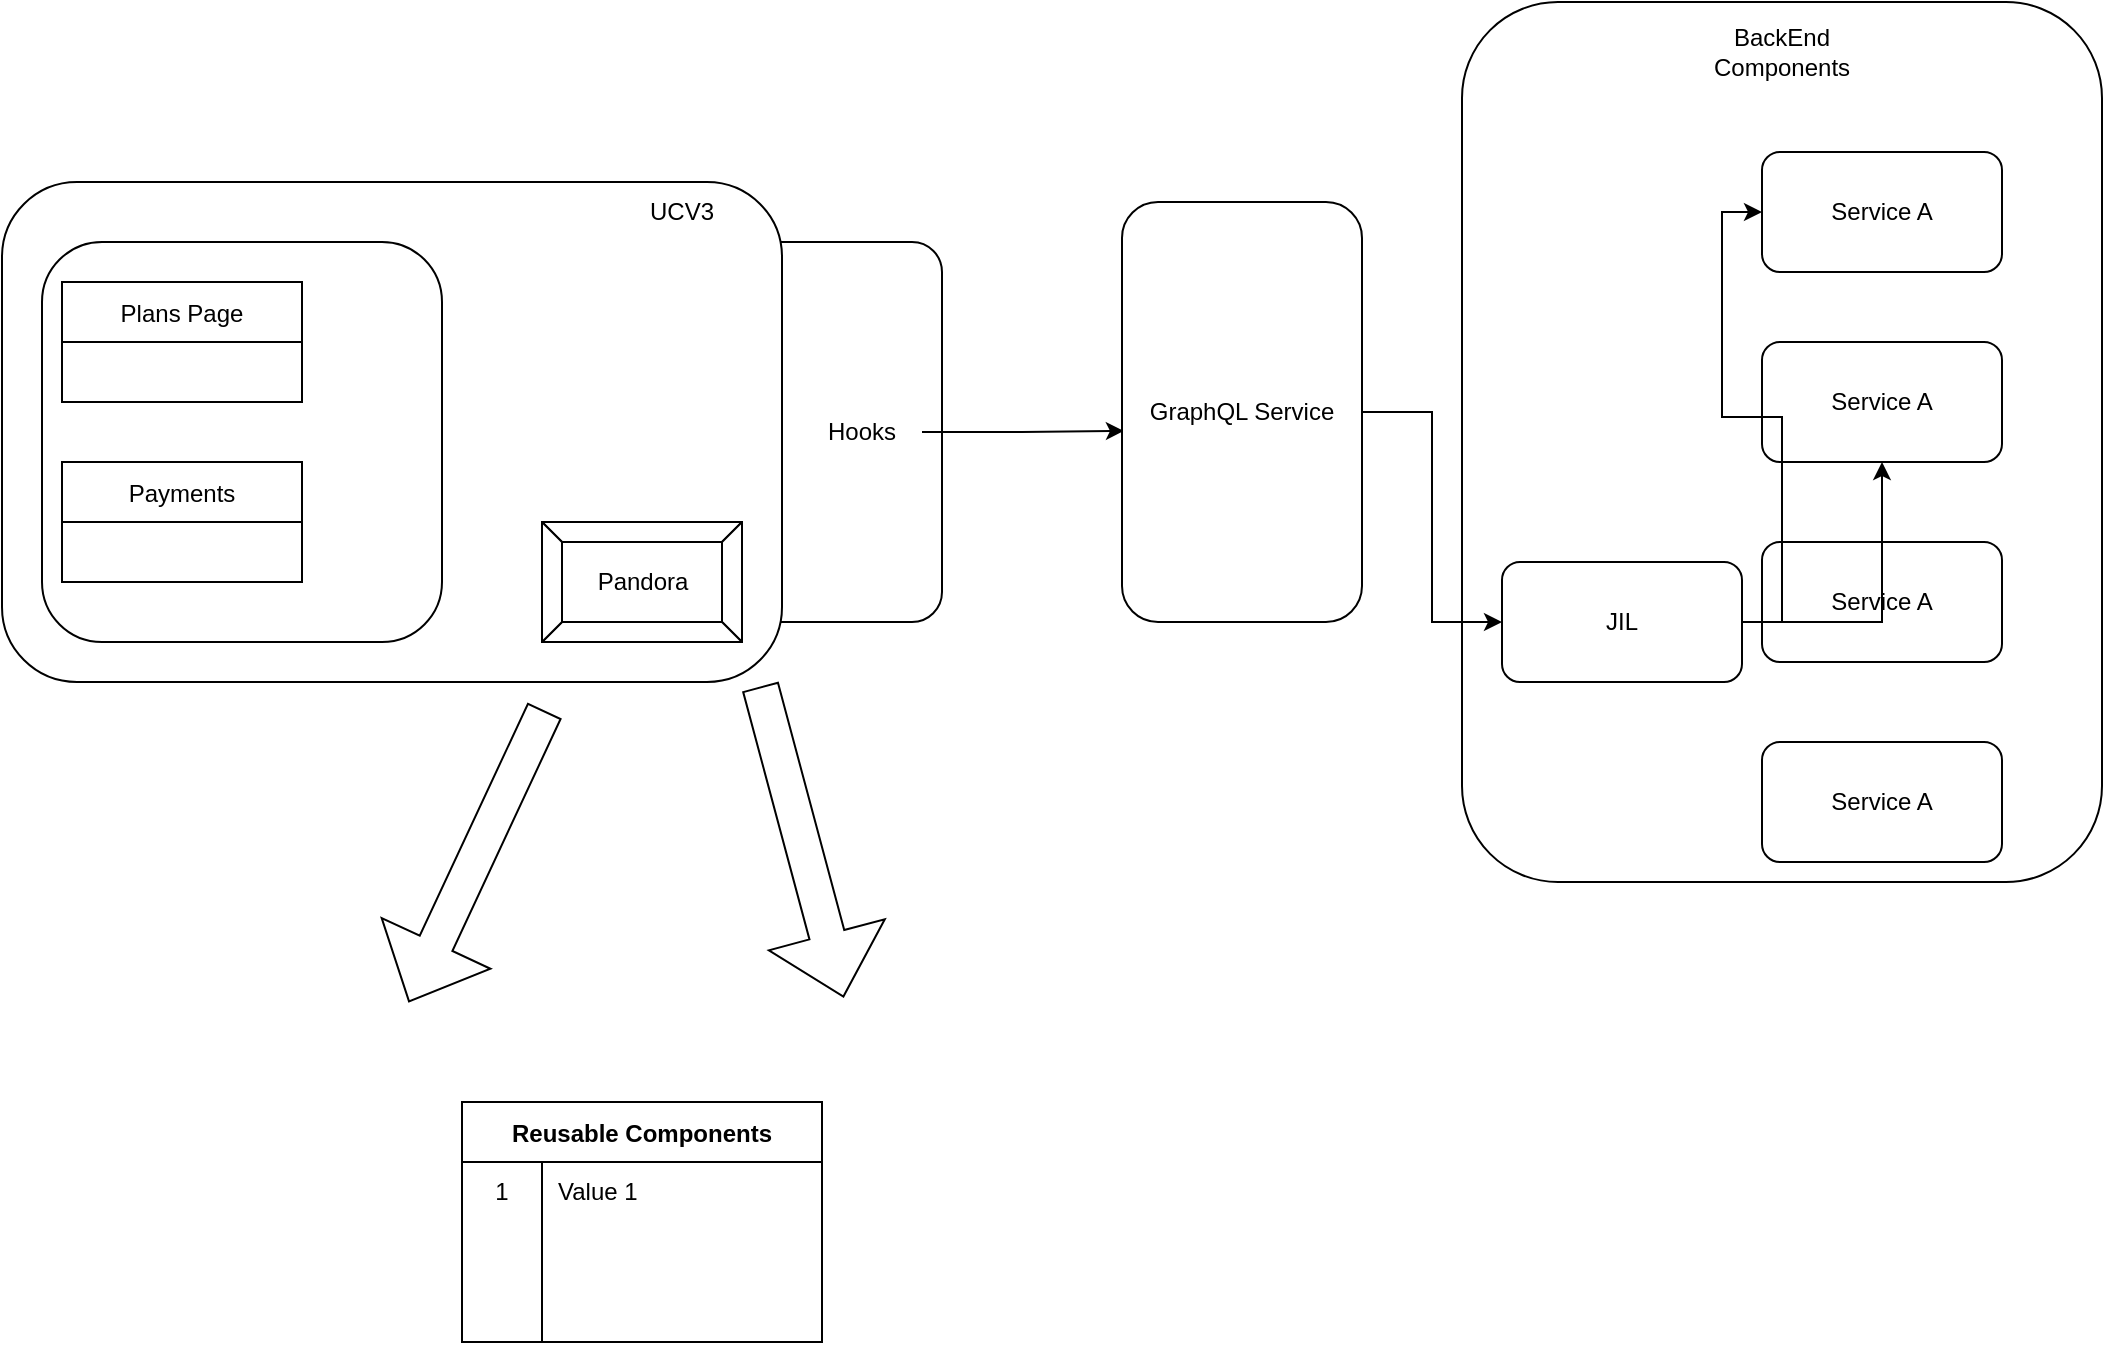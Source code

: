 <mxfile version="17.4.6" type="github">
  <diagram id="Ungvubc4tPQ9Iz61SEhU" name="Page-1">
    <mxGraphModel dx="1186" dy="614" grid="1" gridSize="10" guides="1" tooltips="1" connect="1" arrows="1" fold="1" page="1" pageScale="1" pageWidth="827" pageHeight="1169" math="0" shadow="0">
      <root>
        <mxCell id="0" />
        <mxCell id="1" parent="0" />
        <mxCell id="Y7YsBYXCmDvL7PDoHqza-29" value="" style="rounded=1;whiteSpace=wrap;html=1;" vertex="1" parent="1">
          <mxGeometry x="460" y="160" width="100" height="190" as="geometry" />
        </mxCell>
        <mxCell id="Y7YsBYXCmDvL7PDoHqza-1" value="" style="rounded=1;whiteSpace=wrap;html=1;" vertex="1" parent="1">
          <mxGeometry x="90" y="130" width="390" height="250" as="geometry" />
        </mxCell>
        <mxCell id="Y7YsBYXCmDvL7PDoHqza-2" value="UCV3" style="text;html=1;strokeColor=none;fillColor=none;align=center;verticalAlign=middle;whiteSpace=wrap;rounded=0;" vertex="1" parent="1">
          <mxGeometry x="400" y="130" width="60" height="30" as="geometry" />
        </mxCell>
        <mxCell id="Y7YsBYXCmDvL7PDoHqza-3" value="" style="rounded=1;whiteSpace=wrap;html=1;" vertex="1" parent="1">
          <mxGeometry x="110" y="160" width="200" height="200" as="geometry" />
        </mxCell>
        <mxCell id="Y7YsBYXCmDvL7PDoHqza-5" value="Plans Page" style="swimlane;fontStyle=0;childLayout=stackLayout;horizontal=1;startSize=30;horizontalStack=0;resizeParent=1;resizeParentMax=0;resizeLast=0;collapsible=1;marginBottom=0;" vertex="1" parent="1">
          <mxGeometry x="120" y="180" width="120" height="60" as="geometry" />
        </mxCell>
        <mxCell id="Y7YsBYXCmDvL7PDoHqza-9" value="Payments" style="swimlane;fontStyle=0;childLayout=stackLayout;horizontal=1;startSize=30;horizontalStack=0;resizeParent=1;resizeParentMax=0;resizeLast=0;collapsible=1;marginBottom=0;" vertex="1" parent="1">
          <mxGeometry x="120" y="270" width="120" height="60" as="geometry" />
        </mxCell>
        <mxCell id="Y7YsBYXCmDvL7PDoHqza-10" value="Pandora" style="labelPosition=center;verticalLabelPosition=middle;align=center;html=1;shape=mxgraph.basic.button;dx=10;" vertex="1" parent="1">
          <mxGeometry x="360" y="300" width="100" height="60" as="geometry" />
        </mxCell>
        <mxCell id="Y7YsBYXCmDvL7PDoHqza-11" value="" style="shape=singleArrow;direction=south;whiteSpace=wrap;html=1;rotation=25;" vertex="1" parent="1">
          <mxGeometry x="297.32" y="387.19" width="60" height="160" as="geometry" />
        </mxCell>
        <mxCell id="Y7YsBYXCmDvL7PDoHqza-12" value="" style="shape=singleArrow;direction=south;whiteSpace=wrap;html=1;rotation=-15;" vertex="1" parent="1">
          <mxGeometry x="460" y="380" width="60" height="160" as="geometry" />
        </mxCell>
        <mxCell id="Y7YsBYXCmDvL7PDoHqza-19" value="Reusable Components" style="shape=table;startSize=30;container=1;collapsible=0;childLayout=tableLayout;fixedRows=1;rowLines=0;fontStyle=1;" vertex="1" parent="1">
          <mxGeometry x="320" y="590" width="180" height="120" as="geometry" />
        </mxCell>
        <mxCell id="Y7YsBYXCmDvL7PDoHqza-20" value="" style="shape=tableRow;horizontal=0;startSize=0;swimlaneHead=0;swimlaneBody=0;top=0;left=0;bottom=0;right=0;collapsible=0;dropTarget=0;fillColor=none;points=[[0,0.5],[1,0.5]];portConstraint=eastwest;" vertex="1" parent="Y7YsBYXCmDvL7PDoHqza-19">
          <mxGeometry y="30" width="180" height="30" as="geometry" />
        </mxCell>
        <mxCell id="Y7YsBYXCmDvL7PDoHqza-21" value="1" style="shape=partialRectangle;html=1;whiteSpace=wrap;connectable=0;fillColor=none;top=0;left=0;bottom=0;right=0;overflow=hidden;pointerEvents=1;" vertex="1" parent="Y7YsBYXCmDvL7PDoHqza-20">
          <mxGeometry width="40" height="30" as="geometry">
            <mxRectangle width="40" height="30" as="alternateBounds" />
          </mxGeometry>
        </mxCell>
        <mxCell id="Y7YsBYXCmDvL7PDoHqza-22" value="Value 1" style="shape=partialRectangle;html=1;whiteSpace=wrap;connectable=0;fillColor=none;top=0;left=0;bottom=0;right=0;align=left;spacingLeft=6;overflow=hidden;" vertex="1" parent="Y7YsBYXCmDvL7PDoHqza-20">
          <mxGeometry x="40" width="140" height="30" as="geometry">
            <mxRectangle width="140" height="30" as="alternateBounds" />
          </mxGeometry>
        </mxCell>
        <mxCell id="Y7YsBYXCmDvL7PDoHqza-23" value="" style="shape=tableRow;horizontal=0;startSize=0;swimlaneHead=0;swimlaneBody=0;top=0;left=0;bottom=0;right=0;collapsible=0;dropTarget=0;fillColor=none;points=[[0,0.5],[1,0.5]];portConstraint=eastwest;" vertex="1" parent="Y7YsBYXCmDvL7PDoHqza-19">
          <mxGeometry y="60" width="180" height="30" as="geometry" />
        </mxCell>
        <mxCell id="Y7YsBYXCmDvL7PDoHqza-24" value="" style="shape=partialRectangle;html=1;whiteSpace=wrap;connectable=0;fillColor=none;top=0;left=0;bottom=0;right=0;overflow=hidden;" vertex="1" parent="Y7YsBYXCmDvL7PDoHqza-23">
          <mxGeometry width="40" height="30" as="geometry">
            <mxRectangle width="40" height="30" as="alternateBounds" />
          </mxGeometry>
        </mxCell>
        <mxCell id="Y7YsBYXCmDvL7PDoHqza-25" value="" style="shape=partialRectangle;html=1;whiteSpace=wrap;connectable=0;fillColor=none;top=0;left=0;bottom=0;right=0;align=left;spacingLeft=6;overflow=hidden;" vertex="1" parent="Y7YsBYXCmDvL7PDoHqza-23">
          <mxGeometry x="40" width="140" height="30" as="geometry">
            <mxRectangle width="140" height="30" as="alternateBounds" />
          </mxGeometry>
        </mxCell>
        <mxCell id="Y7YsBYXCmDvL7PDoHqza-26" value="" style="shape=tableRow;horizontal=0;startSize=0;swimlaneHead=0;swimlaneBody=0;top=0;left=0;bottom=0;right=0;collapsible=0;dropTarget=0;fillColor=none;points=[[0,0.5],[1,0.5]];portConstraint=eastwest;" vertex="1" parent="Y7YsBYXCmDvL7PDoHqza-19">
          <mxGeometry y="90" width="180" height="30" as="geometry" />
        </mxCell>
        <mxCell id="Y7YsBYXCmDvL7PDoHqza-27" value="" style="shape=partialRectangle;html=1;whiteSpace=wrap;connectable=0;fillColor=none;top=0;left=0;bottom=0;right=0;overflow=hidden;" vertex="1" parent="Y7YsBYXCmDvL7PDoHqza-26">
          <mxGeometry width="40" height="30" as="geometry">
            <mxRectangle width="40" height="30" as="alternateBounds" />
          </mxGeometry>
        </mxCell>
        <mxCell id="Y7YsBYXCmDvL7PDoHqza-28" value="" style="shape=partialRectangle;html=1;whiteSpace=wrap;connectable=0;fillColor=none;top=0;left=0;bottom=0;right=0;align=left;spacingLeft=6;overflow=hidden;" vertex="1" parent="Y7YsBYXCmDvL7PDoHqza-26">
          <mxGeometry x="40" width="140" height="30" as="geometry">
            <mxRectangle width="140" height="30" as="alternateBounds" />
          </mxGeometry>
        </mxCell>
        <mxCell id="Y7YsBYXCmDvL7PDoHqza-35" style="edgeStyle=orthogonalEdgeStyle;rounded=0;orthogonalLoop=1;jettySize=auto;html=1;entryX=0.008;entryY=0.545;entryDx=0;entryDy=0;entryPerimeter=0;" edge="1" parent="1" source="Y7YsBYXCmDvL7PDoHqza-30" target="Y7YsBYXCmDvL7PDoHqza-31">
          <mxGeometry relative="1" as="geometry" />
        </mxCell>
        <mxCell id="Y7YsBYXCmDvL7PDoHqza-30" value="Hooks" style="text;html=1;strokeColor=none;fillColor=none;align=center;verticalAlign=middle;whiteSpace=wrap;rounded=0;" vertex="1" parent="1">
          <mxGeometry x="490" y="240" width="60" height="30" as="geometry" />
        </mxCell>
        <mxCell id="Y7YsBYXCmDvL7PDoHqza-31" value="GraphQL Service" style="rounded=1;whiteSpace=wrap;html=1;" vertex="1" parent="1">
          <mxGeometry x="650" y="140" width="120" height="210" as="geometry" />
        </mxCell>
        <mxCell id="Y7YsBYXCmDvL7PDoHqza-32" value="" style="rounded=1;whiteSpace=wrap;html=1;" vertex="1" parent="1">
          <mxGeometry x="820" y="40" width="320" height="440" as="geometry" />
        </mxCell>
        <mxCell id="Y7YsBYXCmDvL7PDoHqza-33" value="BackEnd Components" style="text;html=1;strokeColor=none;fillColor=none;align=center;verticalAlign=middle;whiteSpace=wrap;rounded=0;" vertex="1" parent="1">
          <mxGeometry x="950" y="50" width="60" height="30" as="geometry" />
        </mxCell>
        <mxCell id="Y7YsBYXCmDvL7PDoHqza-34" value="JIL" style="rounded=1;whiteSpace=wrap;html=1;" vertex="1" parent="1">
          <mxGeometry x="840" y="320" width="120" height="60" as="geometry" />
        </mxCell>
        <mxCell id="Y7YsBYXCmDvL7PDoHqza-38" value="Service A" style="rounded=1;whiteSpace=wrap;html=1;" vertex="1" parent="1">
          <mxGeometry x="970" y="115" width="120" height="60" as="geometry" />
        </mxCell>
        <mxCell id="Y7YsBYXCmDvL7PDoHqza-37" style="edgeStyle=orthogonalEdgeStyle;rounded=0;orthogonalLoop=1;jettySize=auto;html=1;" edge="1" parent="1" source="Y7YsBYXCmDvL7PDoHqza-31" target="Y7YsBYXCmDvL7PDoHqza-34">
          <mxGeometry relative="1" as="geometry" />
        </mxCell>
        <mxCell id="Y7YsBYXCmDvL7PDoHqza-39" value="Service A" style="rounded=1;whiteSpace=wrap;html=1;" vertex="1" parent="1">
          <mxGeometry x="970" y="210" width="120" height="60" as="geometry" />
        </mxCell>
        <mxCell id="Y7YsBYXCmDvL7PDoHqza-40" value="Service A" style="rounded=1;whiteSpace=wrap;html=1;" vertex="1" parent="1">
          <mxGeometry x="970" y="310" width="120" height="60" as="geometry" />
        </mxCell>
        <mxCell id="Y7YsBYXCmDvL7PDoHqza-41" value="Service A" style="rounded=1;whiteSpace=wrap;html=1;" vertex="1" parent="1">
          <mxGeometry x="970" y="410" width="120" height="60" as="geometry" />
        </mxCell>
        <mxCell id="Y7YsBYXCmDvL7PDoHqza-42" style="edgeStyle=orthogonalEdgeStyle;rounded=0;orthogonalLoop=1;jettySize=auto;html=1;entryX=0;entryY=0.5;entryDx=0;entryDy=0;" edge="1" parent="1" source="Y7YsBYXCmDvL7PDoHqza-34" target="Y7YsBYXCmDvL7PDoHqza-38">
          <mxGeometry relative="1" as="geometry" />
        </mxCell>
        <mxCell id="Y7YsBYXCmDvL7PDoHqza-43" style="edgeStyle=orthogonalEdgeStyle;rounded=0;orthogonalLoop=1;jettySize=auto;html=1;entryX=0.5;entryY=1;entryDx=0;entryDy=0;" edge="1" parent="1" source="Y7YsBYXCmDvL7PDoHqza-34" target="Y7YsBYXCmDvL7PDoHqza-39">
          <mxGeometry relative="1" as="geometry" />
        </mxCell>
      </root>
    </mxGraphModel>
  </diagram>
</mxfile>
